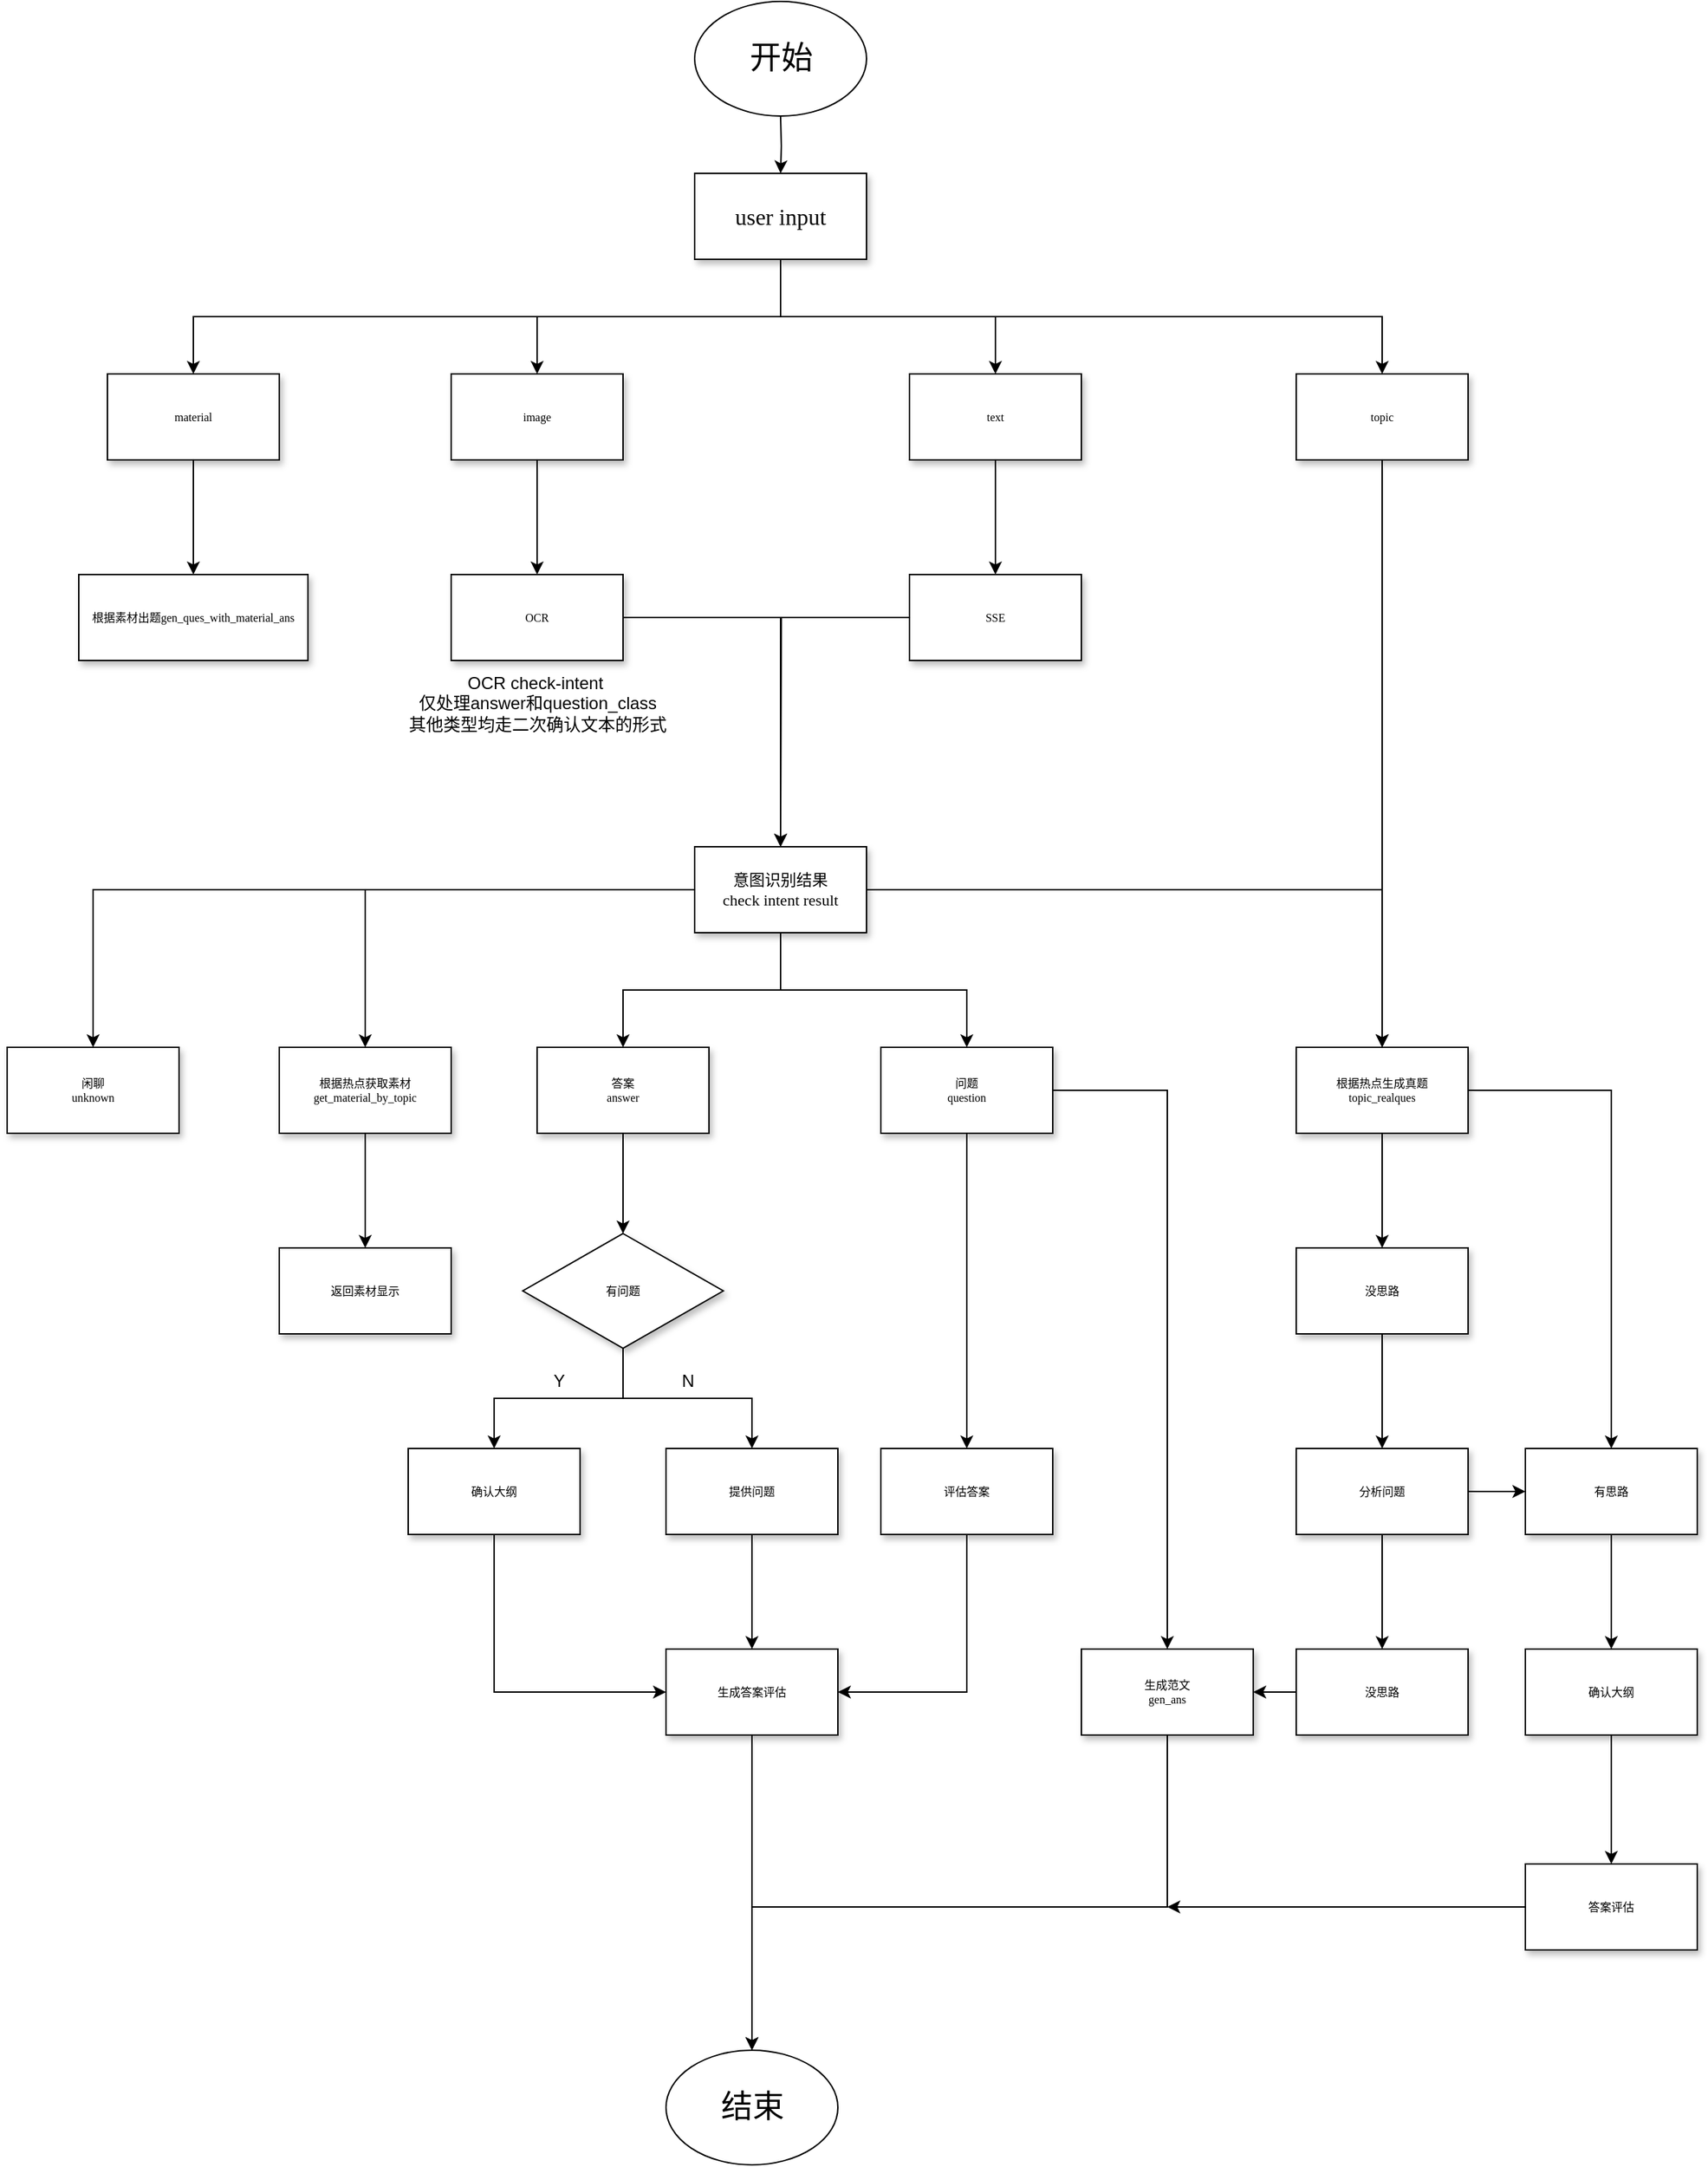 <mxfile version="28.0.7">
  <diagram name="Page-1" id="edf60f1a-56cd-e834-aa8a-f176f3a09ee4">
    <mxGraphModel dx="3316" dy="1791" grid="1" gridSize="10" guides="1" tooltips="1" connect="1" arrows="1" fold="1" page="1" pageScale="1" pageWidth="1100" pageHeight="850" background="none" math="0" shadow="0">
      <root>
        <mxCell id="0" />
        <mxCell id="1" parent="0" />
        <mxCell id="dlKfZmpZwxfihRRVxZ_t-53" value="" style="edgeStyle=orthogonalEdgeStyle;rounded=0;orthogonalLoop=1;jettySize=auto;html=1;fontFamily=Helvetica;fontSize=12;fontColor=default;" parent="1" source="60e70716793133e9-4" target="dlKfZmpZwxfihRRVxZ_t-52" edge="1">
          <mxGeometry relative="1" as="geometry">
            <Array as="points">
              <mxPoint x="470" y="-200" />
              <mxPoint x="60" y="-200" />
            </Array>
          </mxGeometry>
        </mxCell>
        <mxCell id="dlKfZmpZwxfihRRVxZ_t-62" style="edgeStyle=orthogonalEdgeStyle;rounded=0;orthogonalLoop=1;jettySize=auto;html=1;fontFamily=Helvetica;fontSize=12;fontColor=default;" parent="1" source="60e70716793133e9-4" target="dlKfZmpZwxfihRRVxZ_t-45" edge="1">
          <mxGeometry relative="1" as="geometry">
            <Array as="points">
              <mxPoint x="470" y="-200" />
              <mxPoint x="300" y="-200" />
            </Array>
          </mxGeometry>
        </mxCell>
        <mxCell id="dlKfZmpZwxfihRRVxZ_t-63" style="edgeStyle=orthogonalEdgeStyle;rounded=0;orthogonalLoop=1;jettySize=auto;html=1;fontFamily=Helvetica;fontSize=12;fontColor=default;" parent="1" source="60e70716793133e9-4" target="dlKfZmpZwxfihRRVxZ_t-47" edge="1">
          <mxGeometry relative="1" as="geometry">
            <Array as="points">
              <mxPoint x="470" y="-200" />
              <mxPoint x="620" y="-200" />
            </Array>
          </mxGeometry>
        </mxCell>
        <mxCell id="dlKfZmpZwxfihRRVxZ_t-64" style="edgeStyle=orthogonalEdgeStyle;rounded=0;orthogonalLoop=1;jettySize=auto;html=1;fontFamily=Helvetica;fontSize=12;fontColor=default;" parent="1" source="60e70716793133e9-4" target="dlKfZmpZwxfihRRVxZ_t-43" edge="1">
          <mxGeometry relative="1" as="geometry">
            <Array as="points">
              <mxPoint x="470" y="-200" />
              <mxPoint x="890" y="-200" />
            </Array>
          </mxGeometry>
        </mxCell>
        <mxCell id="60e70716793133e9-4" value="&lt;font style=&quot;font-size: 16px;&quot;&gt;user input&lt;/font&gt;" style="rounded=0;whiteSpace=wrap;html=1;shadow=1;labelBackgroundColor=none;strokeWidth=1;fontFamily=Verdana;fontSize=8;align=center;" parent="1" vertex="1">
          <mxGeometry x="410" y="-300" width="120" height="60" as="geometry" />
        </mxCell>
        <mxCell id="dlKfZmpZwxfihRRVxZ_t-14" value="" style="edgeStyle=orthogonalEdgeStyle;rounded=0;orthogonalLoop=1;jettySize=auto;html=1;" parent="1" source="dlKfZmpZwxfihRRVxZ_t-5" target="dlKfZmpZwxfihRRVxZ_t-13" edge="1">
          <mxGeometry relative="1" as="geometry">
            <Array as="points">
              <mxPoint x="180" y="200" />
            </Array>
          </mxGeometry>
        </mxCell>
        <mxCell id="dlKfZmpZwxfihRRVxZ_t-16" value="" style="edgeStyle=orthogonalEdgeStyle;rounded=0;orthogonalLoop=1;jettySize=auto;html=1;" parent="1" source="dlKfZmpZwxfihRRVxZ_t-5" target="dlKfZmpZwxfihRRVxZ_t-15" edge="1">
          <mxGeometry relative="1" as="geometry" />
        </mxCell>
        <mxCell id="dlKfZmpZwxfihRRVxZ_t-20" style="edgeStyle=orthogonalEdgeStyle;rounded=0;orthogonalLoop=1;jettySize=auto;html=1;entryX=0.5;entryY=0;entryDx=0;entryDy=0;" parent="1" source="dlKfZmpZwxfihRRVxZ_t-5" target="dlKfZmpZwxfihRRVxZ_t-17" edge="1">
          <mxGeometry relative="1" as="geometry">
            <Array as="points">
              <mxPoint x="470" y="270" />
              <mxPoint x="600" y="270" />
            </Array>
          </mxGeometry>
        </mxCell>
        <mxCell id="dlKfZmpZwxfihRRVxZ_t-23" style="edgeStyle=orthogonalEdgeStyle;rounded=0;orthogonalLoop=1;jettySize=auto;html=1;" parent="1" source="dlKfZmpZwxfihRRVxZ_t-5" target="dlKfZmpZwxfihRRVxZ_t-21" edge="1">
          <mxGeometry relative="1" as="geometry" />
        </mxCell>
        <mxCell id="dlKfZmpZwxfihRRVxZ_t-34" value="" style="edgeStyle=orthogonalEdgeStyle;rounded=0;orthogonalLoop=1;jettySize=auto;html=1;fontFamily=Helvetica;fontSize=12;fontColor=default;" parent="1" source="dlKfZmpZwxfihRRVxZ_t-5" target="dlKfZmpZwxfihRRVxZ_t-33" edge="1">
          <mxGeometry relative="1" as="geometry" />
        </mxCell>
        <mxCell id="dlKfZmpZwxfihRRVxZ_t-5" value="意图识别结果&lt;div&gt;check intent result&lt;/div&gt;" style="whiteSpace=wrap;html=1;fontSize=11;fontFamily=Verdana;rounded=0;shadow=1;labelBackgroundColor=none;strokeWidth=1;" parent="1" vertex="1">
          <mxGeometry x="410" y="170" width="120" height="60" as="geometry" />
        </mxCell>
        <mxCell id="dlKfZmpZwxfihRRVxZ_t-27" value="" style="edgeStyle=orthogonalEdgeStyle;rounded=0;orthogonalLoop=1;jettySize=auto;html=1;" parent="1" source="dlKfZmpZwxfihRRVxZ_t-13" target="dlKfZmpZwxfihRRVxZ_t-26" edge="1">
          <mxGeometry relative="1" as="geometry" />
        </mxCell>
        <mxCell id="dlKfZmpZwxfihRRVxZ_t-13" value="&lt;div data-docx-has-block-data=&quot;false&quot; data-lark-html-role=&quot;root&quot; data-page-id=&quot;GxkmddC7got8qhxIi03c8pOvnyg&quot;&gt;&lt;div class=&quot;old-record-id-F6Fdd45Fkod5LExiYp1c6hZynNe&quot;&gt;根据热点获取素材get_material_by_topic&lt;/div&gt;&lt;/div&gt;&lt;span class=&quot;lark-record-clipboard&quot; data-lark-record-format=&quot;docx/text&quot; data-lark-record-data=&quot;{&amp;quot;rootId&amp;quot;:&amp;quot;GxkmddC7got8qhxIi03c8pOvnyg&amp;quot;,&amp;quot;text&amp;quot;:{&amp;quot;initialAttributedTexts&amp;quot;:{&amp;quot;text&amp;quot;:{&amp;quot;0&amp;quot;:&amp;quot;get_material_by_topic&amp;quot;},&amp;quot;attribs&amp;quot;:{&amp;quot;0&amp;quot;:&amp;quot;*0+l&amp;quot;}},&amp;quot;apool&amp;quot;:{&amp;quot;numToAttrib&amp;quot;:{&amp;quot;0&amp;quot;:[&amp;quot;author&amp;quot;,&amp;quot;7475538696675049474&amp;quot;]},&amp;quot;nextNum&amp;quot;:1}},&amp;quot;type&amp;quot;:&amp;quot;text&amp;quot;,&amp;quot;referenceRecordMap&amp;quot;:{},&amp;quot;extra&amp;quot;:{&amp;quot;channel&amp;quot;:&amp;quot;saas&amp;quot;,&amp;quot;isEqualBlockSelection&amp;quot;:false,&amp;quot;pasteRandomId&amp;quot;:&amp;quot;d62d672d-a99e-4dd7-bb9b-1928e0aea73a&amp;quot;,&amp;quot;mention_page_title&amp;quot;:{},&amp;quot;external_mention_url&amp;quot;:{}},&amp;quot;isKeepQuoteContainer&amp;quot;:false,&amp;quot;isFromCode&amp;quot;:false,&amp;quot;selection&amp;quot;:[{&amp;quot;id&amp;quot;:20,&amp;quot;type&amp;quot;:&amp;quot;text&amp;quot;,&amp;quot;selection&amp;quot;:{&amp;quot;start&amp;quot;:6,&amp;quot;end&amp;quot;:27},&amp;quot;recordId&amp;quot;:&amp;quot;F6Fdd45Fkod5LExiYp1c6hZynNe&amp;quot;}],&amp;quot;payloadMap&amp;quot;:{},&amp;quot;isCut&amp;quot;:false}&quot;&gt;&lt;/span&gt;" style="whiteSpace=wrap;html=1;fontSize=8;fontFamily=Verdana;rounded=0;shadow=1;labelBackgroundColor=none;strokeWidth=1;" parent="1" vertex="1">
          <mxGeometry x="120" y="310" width="120" height="60" as="geometry" />
        </mxCell>
        <mxCell id="dlKfZmpZwxfihRRVxZ_t-114" value="" style="edgeStyle=orthogonalEdgeStyle;rounded=0;orthogonalLoop=1;jettySize=auto;html=1;fontFamily=Helvetica;fontSize=12;fontColor=default;" parent="1" source="dlKfZmpZwxfihRRVxZ_t-15" target="dlKfZmpZwxfihRRVxZ_t-113" edge="1">
          <mxGeometry relative="1" as="geometry" />
        </mxCell>
        <mxCell id="dlKfZmpZwxfihRRVxZ_t-15" value="答案&lt;div&gt;answer&lt;/div&gt;" style="whiteSpace=wrap;html=1;fontSize=8;fontFamily=Verdana;rounded=0;shadow=1;labelBackgroundColor=none;strokeWidth=1;" parent="1" vertex="1">
          <mxGeometry x="300" y="310" width="120" height="60" as="geometry" />
        </mxCell>
        <mxCell id="dlKfZmpZwxfihRRVxZ_t-97" style="edgeStyle=orthogonalEdgeStyle;rounded=0;orthogonalLoop=1;jettySize=auto;html=1;entryX=0.5;entryY=0;entryDx=0;entryDy=0;fontFamily=Helvetica;fontSize=12;fontColor=default;" parent="1" source="dlKfZmpZwxfihRRVxZ_t-17" target="dlKfZmpZwxfihRRVxZ_t-91" edge="1">
          <mxGeometry relative="1" as="geometry" />
        </mxCell>
        <mxCell id="dlKfZmpZwxfihRRVxZ_t-100" value="" style="edgeStyle=orthogonalEdgeStyle;rounded=0;orthogonalLoop=1;jettySize=auto;html=1;fontFamily=Helvetica;fontSize=12;fontColor=default;" parent="1" source="dlKfZmpZwxfihRRVxZ_t-17" target="dlKfZmpZwxfihRRVxZ_t-99" edge="1">
          <mxGeometry relative="1" as="geometry">
            <Array as="points">
              <mxPoint x="600" y="430" />
              <mxPoint x="600" y="430" />
            </Array>
          </mxGeometry>
        </mxCell>
        <mxCell id="dlKfZmpZwxfihRRVxZ_t-17" value="问题&lt;div&gt;question&lt;/div&gt;" style="whiteSpace=wrap;html=1;fontSize=8;fontFamily=Verdana;rounded=0;shadow=1;labelBackgroundColor=none;strokeWidth=1;" parent="1" vertex="1">
          <mxGeometry x="540" y="310" width="120" height="60" as="geometry" />
        </mxCell>
        <mxCell id="dlKfZmpZwxfihRRVxZ_t-21" value="闲聊&lt;div&gt;unknown&lt;/div&gt;" style="whiteSpace=wrap;html=1;fontSize=8;fontFamily=Verdana;rounded=0;shadow=1;labelBackgroundColor=none;strokeWidth=1;" parent="1" vertex="1">
          <mxGeometry x="-70" y="310" width="120" height="60" as="geometry" />
        </mxCell>
        <mxCell id="dlKfZmpZwxfihRRVxZ_t-26" value="返回素材显示" style="whiteSpace=wrap;html=1;fontSize=8;fontFamily=Verdana;rounded=0;shadow=1;labelBackgroundColor=none;strokeWidth=1;" parent="1" vertex="1">
          <mxGeometry x="120" y="450" width="120" height="60" as="geometry" />
        </mxCell>
        <mxCell id="dlKfZmpZwxfihRRVxZ_t-31" value="" style="edgeStyle=orthogonalEdgeStyle;rounded=0;orthogonalLoop=1;jettySize=auto;html=1;" parent="1" target="60e70716793133e9-4" edge="1">
          <mxGeometry relative="1" as="geometry">
            <mxPoint x="470" y="-340" as="sourcePoint" />
          </mxGeometry>
        </mxCell>
        <mxCell id="dlKfZmpZwxfihRRVxZ_t-80" value="" style="edgeStyle=orthogonalEdgeStyle;rounded=0;orthogonalLoop=1;jettySize=auto;html=1;fontFamily=Helvetica;fontSize=12;fontColor=default;" parent="1" source="dlKfZmpZwxfihRRVxZ_t-33" target="dlKfZmpZwxfihRRVxZ_t-79" edge="1">
          <mxGeometry relative="1" as="geometry" />
        </mxCell>
        <mxCell id="dlKfZmpZwxfihRRVxZ_t-82" value="" style="edgeStyle=orthogonalEdgeStyle;rounded=0;orthogonalLoop=1;jettySize=auto;html=1;fontFamily=Helvetica;fontSize=12;fontColor=default;" parent="1" source="dlKfZmpZwxfihRRVxZ_t-33" target="dlKfZmpZwxfihRRVxZ_t-81" edge="1">
          <mxGeometry relative="1" as="geometry" />
        </mxCell>
        <mxCell id="dlKfZmpZwxfihRRVxZ_t-33" value="&lt;div data-docx-has-block-data=&quot;false&quot; data-lark-html-role=&quot;root&quot; data-page-id=&quot;GxkmddC7got8qhxIi03c8pOvnyg&quot;&gt;&lt;div class=&quot;old-record-id-SmXvdktBBoEjNCxJunZcn5rOnre&quot;&gt;根据热点生成真题&lt;/div&gt;&lt;div class=&quot;old-record-id-SmXvdktBBoEjNCxJunZcn5rOnre&quot;&gt;&lt;div data-docx-has-block-data=&quot;false&quot; data-lark-html-role=&quot;root&quot; data-page-id=&quot;ZrZfdG4iUosLCQxJwqncUnoCnMg&quot;&gt;&lt;div class=&quot;old-record-id-UiepdsdcZon00Xx7X0AcUdsOnOh&quot;&gt;topic_realques&lt;/div&gt;&lt;/div&gt;&lt;span class=&quot;lark-record-clipboard&quot; data-lark-record-format=&quot;docx/text&quot; data-lark-record-data=&quot;{&amp;quot;rootId&amp;quot;:&amp;quot;ZrZfdG4iUosLCQxJwqncUnoCnMg&amp;quot;,&amp;quot;text&amp;quot;:{&amp;quot;initialAttributedTexts&amp;quot;:{&amp;quot;text&amp;quot;:{&amp;quot;0&amp;quot;:&amp;quot;topic_realques&amp;quot;},&amp;quot;attribs&amp;quot;:{&amp;quot;0&amp;quot;:&amp;quot;*0+e&amp;quot;}},&amp;quot;apool&amp;quot;:{&amp;quot;numToAttrib&amp;quot;:{&amp;quot;0&amp;quot;:[&amp;quot;author&amp;quot;,&amp;quot;7475538696675049474&amp;quot;]},&amp;quot;nextNum&amp;quot;:1}},&amp;quot;type&amp;quot;:&amp;quot;text&amp;quot;,&amp;quot;referenceRecordMap&amp;quot;:{},&amp;quot;extra&amp;quot;:{&amp;quot;channel&amp;quot;:&amp;quot;saas&amp;quot;,&amp;quot;isEqualBlockSelection&amp;quot;:false,&amp;quot;pasteRandomId&amp;quot;:&amp;quot;ed86124d-68c5-41bc-9bfb-043d629b394f&amp;quot;,&amp;quot;mention_page_title&amp;quot;:{},&amp;quot;external_mention_url&amp;quot;:{}},&amp;quot;isKeepQuoteContainer&amp;quot;:false,&amp;quot;isFromCode&amp;quot;:false,&amp;quot;selection&amp;quot;:[{&amp;quot;id&amp;quot;:374,&amp;quot;type&amp;quot;:&amp;quot;text&amp;quot;,&amp;quot;selection&amp;quot;:{&amp;quot;start&amp;quot;:0,&amp;quot;end&amp;quot;:14},&amp;quot;recordId&amp;quot;:&amp;quot;UiepdsdcZon00Xx7X0AcUdsOnOh&amp;quot;}],&amp;quot;payloadMap&amp;quot;:{},&amp;quot;isCut&amp;quot;:false}&quot;&gt;&lt;/span&gt;&lt;/div&gt;&lt;/div&gt;&lt;span class=&quot;lark-record-clipboard&quot; data-lark-record-format=&quot;docx/text&quot; data-lark-record-data=&quot;{&amp;quot;rootId&amp;quot;:&amp;quot;GxkmddC7got8qhxIi03c8pOvnyg&amp;quot;,&amp;quot;text&amp;quot;:{&amp;quot;initialAttributedTexts&amp;quot;:{&amp;quot;text&amp;quot;:{&amp;quot;0&amp;quot;:&amp;quot;gen_ques_by_topic&amp;quot;},&amp;quot;attribs&amp;quot;:{&amp;quot;0&amp;quot;:&amp;quot;*0+h&amp;quot;}},&amp;quot;apool&amp;quot;:{&amp;quot;numToAttrib&amp;quot;:{&amp;quot;0&amp;quot;:[&amp;quot;author&amp;quot;,&amp;quot;7475538696675049474&amp;quot;]},&amp;quot;nextNum&amp;quot;:1}},&amp;quot;type&amp;quot;:&amp;quot;text&amp;quot;,&amp;quot;referenceRecordMap&amp;quot;:{},&amp;quot;extra&amp;quot;:{&amp;quot;channel&amp;quot;:&amp;quot;saas&amp;quot;,&amp;quot;isEqualBlockSelection&amp;quot;:false,&amp;quot;pasteRandomId&amp;quot;:&amp;quot;893605dd-fdcc-4884-b440-726c8d5e3915&amp;quot;,&amp;quot;mention_page_title&amp;quot;:{},&amp;quot;external_mention_url&amp;quot;:{}},&amp;quot;isKeepQuoteContainer&amp;quot;:false,&amp;quot;isFromCode&amp;quot;:false,&amp;quot;selection&amp;quot;:[{&amp;quot;id&amp;quot;:17,&amp;quot;type&amp;quot;:&amp;quot;text&amp;quot;,&amp;quot;selection&amp;quot;:{&amp;quot;start&amp;quot;:6,&amp;quot;end&amp;quot;:23},&amp;quot;recordId&amp;quot;:&amp;quot;SmXvdktBBoEjNCxJunZcn5rOnre&amp;quot;}],&amp;quot;payloadMap&amp;quot;:{},&amp;quot;isCut&amp;quot;:false}&quot;&gt;&lt;/span&gt;" style="whiteSpace=wrap;html=1;fontSize=8;fontFamily=Verdana;rounded=0;shadow=1;labelBackgroundColor=none;strokeWidth=1;" parent="1" vertex="1">
          <mxGeometry x="830" y="310" width="120" height="60" as="geometry" />
        </mxCell>
        <mxCell id="dlKfZmpZwxfihRRVxZ_t-73" style="edgeStyle=orthogonalEdgeStyle;rounded=0;orthogonalLoop=1;jettySize=auto;html=1;entryX=0.5;entryY=0;entryDx=0;entryDy=0;fontFamily=Helvetica;fontSize=12;fontColor=default;" parent="1" source="dlKfZmpZwxfihRRVxZ_t-43" target="dlKfZmpZwxfihRRVxZ_t-33" edge="1">
          <mxGeometry relative="1" as="geometry">
            <Array as="points">
              <mxPoint x="890" y="200" />
              <mxPoint x="890" y="200" />
            </Array>
          </mxGeometry>
        </mxCell>
        <mxCell id="dlKfZmpZwxfihRRVxZ_t-43" value="topic" style="whiteSpace=wrap;html=1;fontSize=8;fontFamily=Verdana;rounded=0;shadow=1;labelBackgroundColor=none;strokeWidth=1;" parent="1" vertex="1">
          <mxGeometry x="830" y="-160" width="120" height="60" as="geometry" />
        </mxCell>
        <mxCell id="dlKfZmpZwxfihRRVxZ_t-70" value="" style="edgeStyle=orthogonalEdgeStyle;rounded=0;orthogonalLoop=1;jettySize=auto;html=1;fontFamily=Helvetica;fontSize=12;fontColor=default;" parent="1" source="dlKfZmpZwxfihRRVxZ_t-45" target="dlKfZmpZwxfihRRVxZ_t-69" edge="1">
          <mxGeometry relative="1" as="geometry" />
        </mxCell>
        <mxCell id="dlKfZmpZwxfihRRVxZ_t-45" value="image" style="whiteSpace=wrap;html=1;fontSize=8;fontFamily=Verdana;rounded=0;shadow=1;labelBackgroundColor=none;strokeWidth=1;" parent="1" vertex="1">
          <mxGeometry x="240" y="-160" width="120" height="60" as="geometry" />
        </mxCell>
        <mxCell id="dlKfZmpZwxfihRRVxZ_t-68" value="" style="edgeStyle=orthogonalEdgeStyle;rounded=0;orthogonalLoop=1;jettySize=auto;html=1;fontFamily=Helvetica;fontSize=12;fontColor=default;" parent="1" source="dlKfZmpZwxfihRRVxZ_t-47" target="dlKfZmpZwxfihRRVxZ_t-67" edge="1">
          <mxGeometry relative="1" as="geometry" />
        </mxCell>
        <mxCell id="dlKfZmpZwxfihRRVxZ_t-47" value="text" style="whiteSpace=wrap;html=1;fontSize=8;fontFamily=Verdana;rounded=0;shadow=1;labelBackgroundColor=none;strokeWidth=1;" parent="1" vertex="1">
          <mxGeometry x="560" y="-160" width="120" height="60" as="geometry" />
        </mxCell>
        <mxCell id="dlKfZmpZwxfihRRVxZ_t-75" value="" style="edgeStyle=orthogonalEdgeStyle;rounded=0;orthogonalLoop=1;jettySize=auto;html=1;fontFamily=Helvetica;fontSize=12;fontColor=default;" parent="1" source="dlKfZmpZwxfihRRVxZ_t-52" target="dlKfZmpZwxfihRRVxZ_t-74" edge="1">
          <mxGeometry relative="1" as="geometry" />
        </mxCell>
        <mxCell id="dlKfZmpZwxfihRRVxZ_t-52" value="&lt;div data-docx-has-block-data=&quot;false&quot; data-lark-html-role=&quot;root&quot; data-page-id=&quot;ZrZfdG4iUosLCQxJwqncUnoCnMg&quot;&gt;&lt;div class=&quot;old-record-id-KnYQdzspHonp4exBsKVcN4GEnqg&quot;&gt;material&lt;/div&gt;&lt;/div&gt;&lt;span class=&quot;lark-record-clipboard&quot; data-lark-record-format=&quot;docx/text&quot; data-lark-record-data=&quot;{&amp;quot;rootId&amp;quot;:&amp;quot;ZrZfdG4iUosLCQxJwqncUnoCnMg&amp;quot;,&amp;quot;text&amp;quot;:{&amp;quot;initialAttributedTexts&amp;quot;:{&amp;quot;text&amp;quot;:{&amp;quot;0&amp;quot;:&amp;quot;gen_ques_with_material_ans&amp;quot;},&amp;quot;attribs&amp;quot;:{&amp;quot;0&amp;quot;:&amp;quot;*0+q&amp;quot;}},&amp;quot;apool&amp;quot;:{&amp;quot;numToAttrib&amp;quot;:{&amp;quot;0&amp;quot;:[&amp;quot;author&amp;quot;,&amp;quot;7475538696675049474&amp;quot;]},&amp;quot;nextNum&amp;quot;:1}},&amp;quot;type&amp;quot;:&amp;quot;text&amp;quot;,&amp;quot;referenceRecordMap&amp;quot;:{},&amp;quot;extra&amp;quot;:{&amp;quot;channel&amp;quot;:&amp;quot;saas&amp;quot;,&amp;quot;isEqualBlockSelection&amp;quot;:false,&amp;quot;pasteRandomId&amp;quot;:&amp;quot;9a4c456c-1ecb-4a9f-a6eb-202fbe3dfb33&amp;quot;,&amp;quot;mention_page_title&amp;quot;:{},&amp;quot;external_mention_url&amp;quot;:{}},&amp;quot;isKeepQuoteContainer&amp;quot;:false,&amp;quot;isFromCode&amp;quot;:false,&amp;quot;selection&amp;quot;:[{&amp;quot;id&amp;quot;:126,&amp;quot;type&amp;quot;:&amp;quot;text&amp;quot;,&amp;quot;selection&amp;quot;:{&amp;quot;start&amp;quot;:0,&amp;quot;end&amp;quot;:26},&amp;quot;recordId&amp;quot;:&amp;quot;KnYQdzspHonp4exBsKVcN4GEnqg&amp;quot;}],&amp;quot;payloadMap&amp;quot;:{},&amp;quot;isCut&amp;quot;:false}&quot;&gt;&lt;/span&gt;" style="whiteSpace=wrap;html=1;fontSize=8;fontFamily=Verdana;rounded=0;shadow=1;labelBackgroundColor=none;strokeWidth=1;" parent="1" vertex="1">
          <mxGeometry y="-160" width="120" height="60" as="geometry" />
        </mxCell>
        <mxCell id="dlKfZmpZwxfihRRVxZ_t-72" style="edgeStyle=orthogonalEdgeStyle;rounded=0;orthogonalLoop=1;jettySize=auto;html=1;fontFamily=Helvetica;fontSize=12;fontColor=default;" parent="1" source="dlKfZmpZwxfihRRVxZ_t-67" edge="1">
          <mxGeometry relative="1" as="geometry">
            <mxPoint x="470" y="170" as="targetPoint" />
          </mxGeometry>
        </mxCell>
        <mxCell id="dlKfZmpZwxfihRRVxZ_t-67" value="SSE" style="whiteSpace=wrap;html=1;fontSize=8;fontFamily=Verdana;rounded=0;shadow=1;labelBackgroundColor=none;strokeWidth=1;" parent="1" vertex="1">
          <mxGeometry x="560" y="-20" width="120" height="60" as="geometry" />
        </mxCell>
        <mxCell id="dlKfZmpZwxfihRRVxZ_t-71" style="edgeStyle=orthogonalEdgeStyle;rounded=0;orthogonalLoop=1;jettySize=auto;html=1;entryX=0.5;entryY=0;entryDx=0;entryDy=0;fontFamily=Helvetica;fontSize=12;fontColor=default;" parent="1" source="dlKfZmpZwxfihRRVxZ_t-69" target="dlKfZmpZwxfihRRVxZ_t-5" edge="1">
          <mxGeometry relative="1" as="geometry">
            <Array as="points">
              <mxPoint x="470" y="10" />
            </Array>
          </mxGeometry>
        </mxCell>
        <mxCell id="dlKfZmpZwxfihRRVxZ_t-69" value="OCR" style="whiteSpace=wrap;html=1;fontSize=8;fontFamily=Verdana;rounded=0;shadow=1;labelBackgroundColor=none;strokeWidth=1;" parent="1" vertex="1">
          <mxGeometry x="240" y="-20" width="120" height="60" as="geometry" />
        </mxCell>
        <mxCell id="dlKfZmpZwxfihRRVxZ_t-74" value="根据素材出题gen_ques_with_&lt;span style=&quot;background-color: transparent; color: light-dark(rgb(0, 0, 0), rgb(255, 255, 255));&quot;&gt;material_ans&lt;/span&gt;" style="whiteSpace=wrap;html=1;fontSize=8;fontFamily=Verdana;rounded=0;shadow=1;labelBackgroundColor=none;strokeWidth=1;" parent="1" vertex="1">
          <mxGeometry x="-20" y="-20" width="160" height="60" as="geometry" />
        </mxCell>
        <mxCell id="dlKfZmpZwxfihRRVxZ_t-87" value="" style="edgeStyle=orthogonalEdgeStyle;rounded=0;orthogonalLoop=1;jettySize=auto;html=1;fontFamily=Helvetica;fontSize=12;fontColor=default;" parent="1" source="dlKfZmpZwxfihRRVxZ_t-79" target="dlKfZmpZwxfihRRVxZ_t-86" edge="1">
          <mxGeometry relative="1" as="geometry" />
        </mxCell>
        <mxCell id="dlKfZmpZwxfihRRVxZ_t-79" value="没思路" style="whiteSpace=wrap;html=1;fontSize=8;fontFamily=Verdana;rounded=0;shadow=1;labelBackgroundColor=none;strokeWidth=1;" parent="1" vertex="1">
          <mxGeometry x="830" y="450" width="120" height="60" as="geometry" />
        </mxCell>
        <mxCell id="dlKfZmpZwxfihRRVxZ_t-134" value="" style="edgeStyle=orthogonalEdgeStyle;rounded=0;orthogonalLoop=1;jettySize=auto;html=1;fontFamily=Helvetica;fontSize=12;fontColor=default;" parent="1" source="dlKfZmpZwxfihRRVxZ_t-81" target="dlKfZmpZwxfihRRVxZ_t-133" edge="1">
          <mxGeometry relative="1" as="geometry" />
        </mxCell>
        <mxCell id="dlKfZmpZwxfihRRVxZ_t-81" value="有思路" style="whiteSpace=wrap;html=1;fontSize=8;fontFamily=Verdana;rounded=0;shadow=1;labelBackgroundColor=none;strokeWidth=1;" parent="1" vertex="1">
          <mxGeometry x="990" y="590" width="120" height="60" as="geometry" />
        </mxCell>
        <mxCell id="dlKfZmpZwxfihRRVxZ_t-88" style="edgeStyle=orthogonalEdgeStyle;rounded=0;orthogonalLoop=1;jettySize=auto;html=1;entryX=0;entryY=0.5;entryDx=0;entryDy=0;fontFamily=Helvetica;fontSize=12;fontColor=default;" parent="1" source="dlKfZmpZwxfihRRVxZ_t-86" target="dlKfZmpZwxfihRRVxZ_t-81" edge="1">
          <mxGeometry relative="1" as="geometry" />
        </mxCell>
        <mxCell id="dlKfZmpZwxfihRRVxZ_t-90" value="" style="edgeStyle=orthogonalEdgeStyle;rounded=0;orthogonalLoop=1;jettySize=auto;html=1;fontFamily=Helvetica;fontSize=12;fontColor=default;" parent="1" source="dlKfZmpZwxfihRRVxZ_t-86" target="dlKfZmpZwxfihRRVxZ_t-89" edge="1">
          <mxGeometry relative="1" as="geometry" />
        </mxCell>
        <mxCell id="dlKfZmpZwxfihRRVxZ_t-86" value="分析问题" style="whiteSpace=wrap;html=1;fontSize=8;fontFamily=Verdana;rounded=0;shadow=1;labelBackgroundColor=none;strokeWidth=1;" parent="1" vertex="1">
          <mxGeometry x="830" y="590" width="120" height="60" as="geometry" />
        </mxCell>
        <mxCell id="dlKfZmpZwxfihRRVxZ_t-92" value="" style="edgeStyle=orthogonalEdgeStyle;rounded=0;orthogonalLoop=1;jettySize=auto;html=1;fontFamily=Helvetica;fontSize=12;fontColor=default;" parent="1" source="dlKfZmpZwxfihRRVxZ_t-89" target="dlKfZmpZwxfihRRVxZ_t-91" edge="1">
          <mxGeometry relative="1" as="geometry" />
        </mxCell>
        <mxCell id="dlKfZmpZwxfihRRVxZ_t-89" value="没思路" style="whiteSpace=wrap;html=1;fontSize=8;fontFamily=Verdana;rounded=0;shadow=1;labelBackgroundColor=none;strokeWidth=1;" parent="1" vertex="1">
          <mxGeometry x="830" y="730" width="120" height="60" as="geometry" />
        </mxCell>
        <mxCell id="dlKfZmpZwxfihRRVxZ_t-106" style="edgeStyle=orthogonalEdgeStyle;rounded=0;orthogonalLoop=1;jettySize=auto;html=1;fontFamily=Helvetica;fontSize=12;fontColor=default;" parent="1" source="dlKfZmpZwxfihRRVxZ_t-102" target="dlKfZmpZwxfihRRVxZ_t-104" edge="1">
          <mxGeometry relative="1" as="geometry">
            <Array as="points">
              <mxPoint x="450" y="970" />
              <mxPoint x="450" y="970" />
            </Array>
          </mxGeometry>
        </mxCell>
        <mxCell id="dlKfZmpZwxfihRRVxZ_t-140" style="edgeStyle=orthogonalEdgeStyle;rounded=0;orthogonalLoop=1;jettySize=auto;html=1;fontFamily=Helvetica;fontSize=12;fontColor=default;" parent="1" source="dlKfZmpZwxfihRRVxZ_t-91" target="dlKfZmpZwxfihRRVxZ_t-104" edge="1">
          <mxGeometry relative="1" as="geometry">
            <Array as="points">
              <mxPoint x="740" y="910" />
              <mxPoint x="450" y="910" />
            </Array>
          </mxGeometry>
        </mxCell>
        <mxCell id="dlKfZmpZwxfihRRVxZ_t-91" value="生成范文&lt;div&gt;gen_ans&lt;/div&gt;" style="whiteSpace=wrap;html=1;fontSize=8;fontFamily=Verdana;rounded=0;shadow=1;labelBackgroundColor=none;strokeWidth=1;" parent="1" vertex="1">
          <mxGeometry x="680" y="730" width="120" height="60" as="geometry" />
        </mxCell>
        <mxCell id="dlKfZmpZwxfihRRVxZ_t-103" value="" style="edgeStyle=orthogonalEdgeStyle;rounded=0;orthogonalLoop=1;jettySize=auto;html=1;fontFamily=Helvetica;fontSize=12;fontColor=default;" parent="1" source="dlKfZmpZwxfihRRVxZ_t-99" target="dlKfZmpZwxfihRRVxZ_t-102" edge="1">
          <mxGeometry relative="1" as="geometry">
            <Array as="points">
              <mxPoint x="600" y="760" />
            </Array>
          </mxGeometry>
        </mxCell>
        <mxCell id="dlKfZmpZwxfihRRVxZ_t-99" value="评估答案" style="whiteSpace=wrap;html=1;fontSize=8;fontFamily=Verdana;rounded=0;shadow=1;labelBackgroundColor=none;strokeWidth=1;" parent="1" vertex="1">
          <mxGeometry x="540" y="590" width="120" height="60" as="geometry" />
        </mxCell>
        <mxCell id="dlKfZmpZwxfihRRVxZ_t-104" value="" style="ellipse;whiteSpace=wrap;html=1;align=left;verticalAlign=top;fontFamily=Helvetica;fontSize=12;fontColor=default;fillColor=none;gradientColor=none;" parent="1" vertex="1">
          <mxGeometry x="390" y="1010" width="120" height="80" as="geometry" />
        </mxCell>
        <mxCell id="dlKfZmpZwxfihRRVxZ_t-105" value="结束" style="text;html=1;align=center;verticalAlign=middle;resizable=0;points=[];autosize=1;strokeColor=none;fillColor=none;fontFamily=Helvetica;fontSize=22;fontColor=default;" parent="1" vertex="1">
          <mxGeometry x="415" y="1030" width="70" height="40" as="geometry" />
        </mxCell>
        <mxCell id="dlKfZmpZwxfihRRVxZ_t-116" value="" style="edgeStyle=orthogonalEdgeStyle;rounded=0;orthogonalLoop=1;jettySize=auto;html=1;fontFamily=Helvetica;fontSize=12;fontColor=default;" parent="1" source="dlKfZmpZwxfihRRVxZ_t-113" target="dlKfZmpZwxfihRRVxZ_t-115" edge="1">
          <mxGeometry relative="1" as="geometry" />
        </mxCell>
        <mxCell id="dlKfZmpZwxfihRRVxZ_t-118" value="" style="edgeStyle=orthogonalEdgeStyle;rounded=0;orthogonalLoop=1;jettySize=auto;html=1;fontFamily=Helvetica;fontSize=12;fontColor=default;" parent="1" source="dlKfZmpZwxfihRRVxZ_t-113" target="dlKfZmpZwxfihRRVxZ_t-117" edge="1">
          <mxGeometry relative="1" as="geometry" />
        </mxCell>
        <mxCell id="dlKfZmpZwxfihRRVxZ_t-113" value="有问题" style="rhombus;whiteSpace=wrap;html=1;fontSize=8;fontFamily=Verdana;rounded=0;shadow=1;labelBackgroundColor=none;strokeWidth=1;" parent="1" vertex="1">
          <mxGeometry x="290" y="440" width="140" height="80" as="geometry" />
        </mxCell>
        <mxCell id="dlKfZmpZwxfihRRVxZ_t-126" value="" style="edgeStyle=orthogonalEdgeStyle;rounded=0;orthogonalLoop=1;jettySize=auto;html=1;fontFamily=Helvetica;fontSize=12;fontColor=default;" parent="1" source="dlKfZmpZwxfihRRVxZ_t-115" target="dlKfZmpZwxfihRRVxZ_t-102" edge="1">
          <mxGeometry relative="1" as="geometry">
            <Array as="points">
              <mxPoint x="270" y="760" />
            </Array>
          </mxGeometry>
        </mxCell>
        <mxCell id="dlKfZmpZwxfihRRVxZ_t-115" value="确认大纲" style="whiteSpace=wrap;html=1;fontSize=8;fontFamily=Verdana;rounded=0;shadow=1;labelBackgroundColor=none;strokeWidth=1;" parent="1" vertex="1">
          <mxGeometry x="210" y="590" width="120" height="60" as="geometry" />
        </mxCell>
        <mxCell id="dlKfZmpZwxfihRRVxZ_t-117" value="提供问题" style="whiteSpace=wrap;html=1;fontSize=8;fontFamily=Verdana;rounded=0;shadow=1;labelBackgroundColor=none;strokeWidth=1;" parent="1" vertex="1">
          <mxGeometry x="390" y="590" width="120" height="60" as="geometry" />
        </mxCell>
        <mxCell id="dlKfZmpZwxfihRRVxZ_t-119" value="N" style="text;html=1;align=center;verticalAlign=middle;resizable=0;points=[];autosize=1;strokeColor=none;fillColor=none;fontFamily=Helvetica;fontSize=12;fontColor=default;" parent="1" vertex="1">
          <mxGeometry x="390" y="528" width="30" height="30" as="geometry" />
        </mxCell>
        <mxCell id="dlKfZmpZwxfihRRVxZ_t-120" value="Y" style="text;html=1;align=center;verticalAlign=middle;resizable=0;points=[];autosize=1;strokeColor=none;fillColor=none;fontFamily=Helvetica;fontSize=12;fontColor=default;" parent="1" vertex="1">
          <mxGeometry x="300" y="528" width="30" height="30" as="geometry" />
        </mxCell>
        <mxCell id="dlKfZmpZwxfihRRVxZ_t-102" value="生成答案评估" style="whiteSpace=wrap;html=1;fontSize=8;fontFamily=Verdana;rounded=0;shadow=1;labelBackgroundColor=none;strokeWidth=1;" parent="1" vertex="1">
          <mxGeometry x="390" y="730" width="120" height="60" as="geometry" />
        </mxCell>
        <mxCell id="dlKfZmpZwxfihRRVxZ_t-131" value="" style="ellipse;whiteSpace=wrap;html=1;align=left;verticalAlign=top;fontFamily=Helvetica;fontSize=12;fontColor=default;fillColor=none;gradientColor=none;" parent="1" vertex="1">
          <mxGeometry x="410" y="-420" width="120" height="80" as="geometry" />
        </mxCell>
        <mxCell id="dlKfZmpZwxfihRRVxZ_t-132" value="开始" style="text;html=1;align=center;verticalAlign=middle;resizable=0;points=[];autosize=1;strokeColor=none;fillColor=none;fontFamily=Helvetica;fontSize=22;fontColor=default;" parent="1" vertex="1">
          <mxGeometry x="435" y="-400" width="70" height="40" as="geometry" />
        </mxCell>
        <mxCell id="dlKfZmpZwxfihRRVxZ_t-136" value="" style="edgeStyle=orthogonalEdgeStyle;rounded=0;orthogonalLoop=1;jettySize=auto;html=1;fontFamily=Helvetica;fontSize=12;fontColor=default;" parent="1" source="dlKfZmpZwxfihRRVxZ_t-133" target="dlKfZmpZwxfihRRVxZ_t-135" edge="1">
          <mxGeometry relative="1" as="geometry" />
        </mxCell>
        <mxCell id="dlKfZmpZwxfihRRVxZ_t-133" value="确认大纲" style="whiteSpace=wrap;html=1;fontSize=8;fontFamily=Verdana;rounded=0;shadow=1;labelBackgroundColor=none;strokeWidth=1;" parent="1" vertex="1">
          <mxGeometry x="990" y="730" width="120" height="60" as="geometry" />
        </mxCell>
        <mxCell id="dlKfZmpZwxfihRRVxZ_t-137" style="edgeStyle=orthogonalEdgeStyle;rounded=0;orthogonalLoop=1;jettySize=auto;html=1;fontFamily=Helvetica;fontSize=12;fontColor=default;" parent="1" source="dlKfZmpZwxfihRRVxZ_t-135" edge="1">
          <mxGeometry relative="1" as="geometry">
            <mxPoint x="740" y="910" as="targetPoint" />
          </mxGeometry>
        </mxCell>
        <mxCell id="dlKfZmpZwxfihRRVxZ_t-135" value="答案评估" style="whiteSpace=wrap;html=1;fontSize=8;fontFamily=Verdana;rounded=0;shadow=1;labelBackgroundColor=none;strokeWidth=1;" parent="1" vertex="1">
          <mxGeometry x="990" y="880" width="120" height="60" as="geometry" />
        </mxCell>
        <mxCell id="dlKfZmpZwxfihRRVxZ_t-138" style="edgeStyle=orthogonalEdgeStyle;rounded=0;orthogonalLoop=1;jettySize=auto;html=1;entryX=0.5;entryY=0;entryDx=0;entryDy=0;fontFamily=Helvetica;fontSize=12;fontColor=default;" parent="1" source="dlKfZmpZwxfihRRVxZ_t-117" target="dlKfZmpZwxfihRRVxZ_t-102" edge="1">
          <mxGeometry relative="1" as="geometry" />
        </mxCell>
        <mxCell id="_fJ6eDG4FaYzZIckhlPh-1" value="OCR check-intent&amp;nbsp;&lt;div&gt;仅处理answer和question_class&lt;/div&gt;&lt;div&gt;其他类型均走二次确认文本的形式&lt;/div&gt;" style="text;html=1;align=center;verticalAlign=middle;resizable=0;points=[];autosize=1;strokeColor=none;fillColor=none;" vertex="1" parent="1">
          <mxGeometry x="200" y="40" width="200" height="60" as="geometry" />
        </mxCell>
      </root>
    </mxGraphModel>
  </diagram>
</mxfile>
